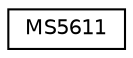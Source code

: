 digraph "Graphical Class Hierarchy"
{
  edge [fontname="Helvetica",fontsize="10",labelfontname="Helvetica",labelfontsize="10"];
  node [fontname="Helvetica",fontsize="10",shape=record];
  rankdir="LR";
  Node1 [label="MS5611",height=0.2,width=0.4,color="black", fillcolor="white", style="filled",URL="$classMS5611.html",tooltip="MS5611 Barometer interface. "];
}

